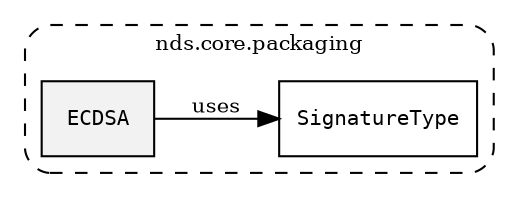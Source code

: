 /**
 * This dot file creates symbol collaboration diagram for ECDSA.
 */
digraph ZSERIO
{
    node [shape=box, fontsize=10];
    rankdir="LR";
    fontsize=10;
    tooltip="ECDSA collaboration diagram";

    subgraph "cluster_nds.core.packaging"
    {
        style="dashed, rounded";
        label="nds.core.packaging";
        tooltip="Package nds.core.packaging";
        href="../../../content/packages/nds.core.packaging.html#Package-nds-core-packaging";
        target="_parent";

        "ECDSA" [style="filled", fillcolor="#0000000D", target="_parent", label=<<font face="monospace"><table align="center" border="0" cellspacing="0" cellpadding="0"><tr><td href="../../../content/packages/nds.core.packaging.html#Constant-ECDSA" title="Constant defined in nds.core.packaging">ECDSA</td></tr></table></font>>];
        "SignatureType" [target="_parent", label=<<font face="monospace"><table align="center" border="0" cellspacing="0" cellpadding="0"><tr><td href="../../../content/packages/nds.core.packaging.html#Subtype-SignatureType" title="Subtype defined in nds.core.packaging">SignatureType</td></tr></table></font>>];
    }

    "ECDSA" -> "SignatureType" [label="uses", fontsize=10];
}

